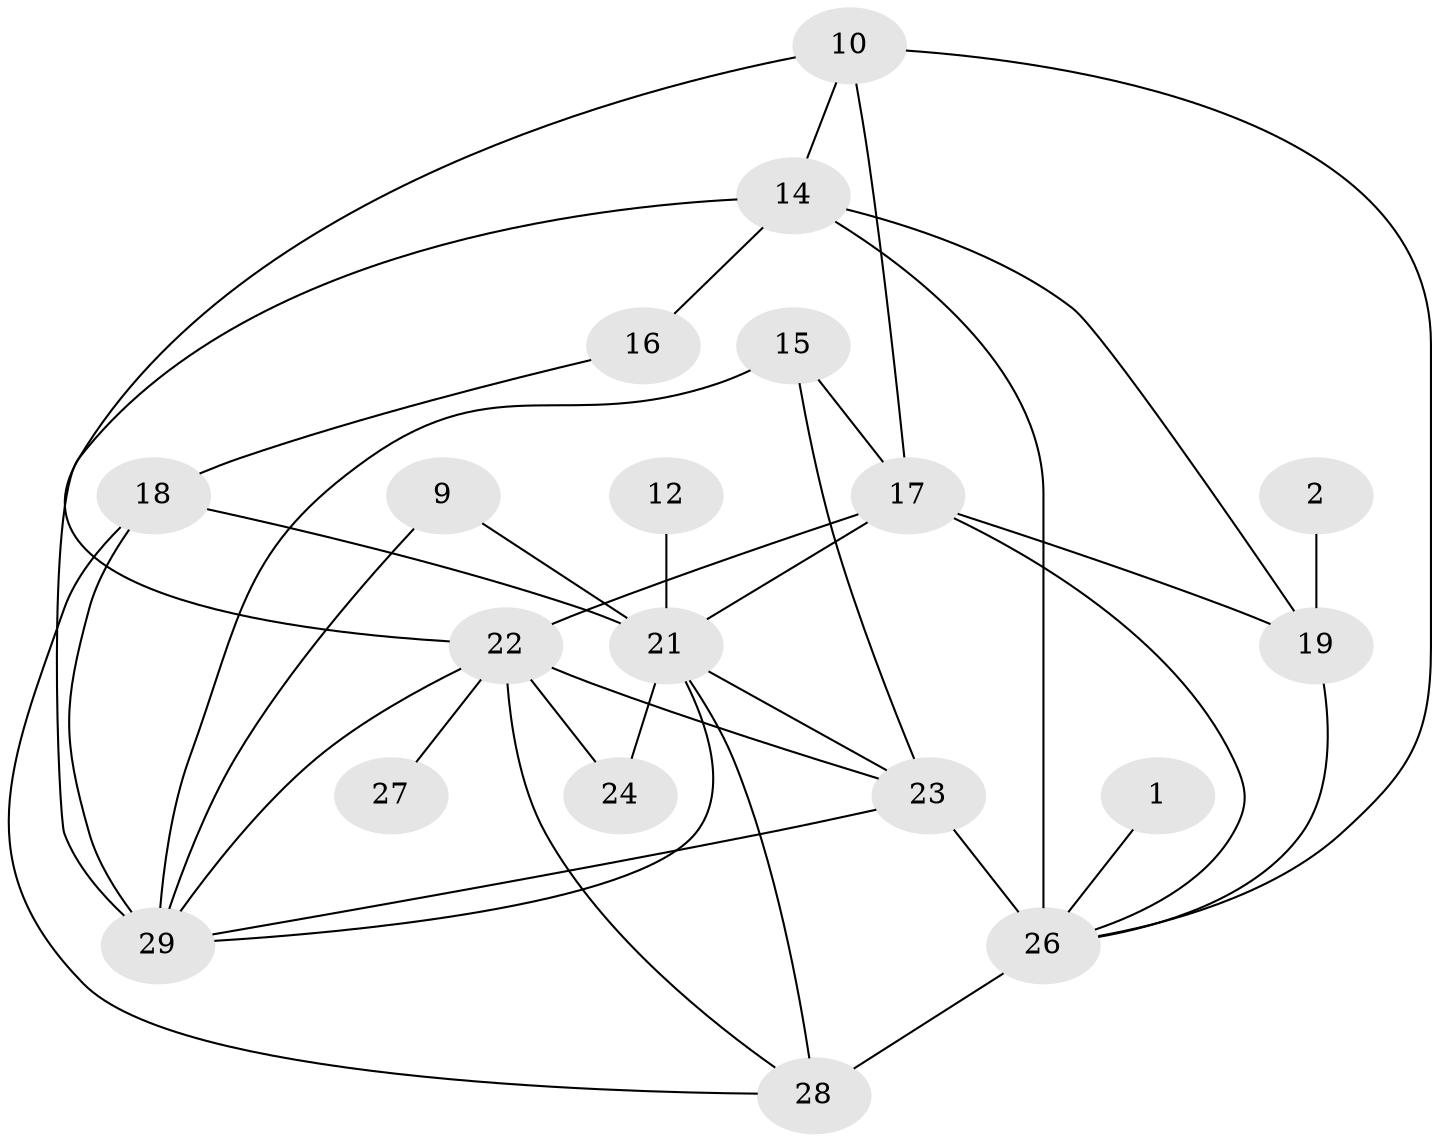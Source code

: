 // original degree distribution, {5: 0.05172413793103448, 2: 0.1896551724137931, 4: 0.1896551724137931, 1: 0.15517241379310345, 3: 0.20689655172413793, 0: 0.15517241379310345, 6: 0.05172413793103448}
// Generated by graph-tools (version 1.1) at 2025/25/03/09/25 03:25:17]
// undirected, 19 vertices, 37 edges
graph export_dot {
graph [start="1"]
  node [color=gray90,style=filled];
  1;
  2;
  9;
  10;
  12;
  14;
  15;
  16;
  17;
  18;
  19;
  21;
  22;
  23;
  24;
  26;
  27;
  28;
  29;
  1 -- 26 [weight=1.0];
  2 -- 19 [weight=1.0];
  9 -- 21 [weight=1.0];
  9 -- 29 [weight=1.0];
  10 -- 14 [weight=1.0];
  10 -- 17 [weight=1.0];
  10 -- 22 [weight=1.0];
  10 -- 26 [weight=1.0];
  12 -- 21 [weight=1.0];
  14 -- 16 [weight=2.0];
  14 -- 19 [weight=2.0];
  14 -- 26 [weight=1.0];
  14 -- 29 [weight=1.0];
  15 -- 17 [weight=1.0];
  15 -- 23 [weight=1.0];
  15 -- 29 [weight=2.0];
  16 -- 18 [weight=1.0];
  17 -- 19 [weight=1.0];
  17 -- 21 [weight=1.0];
  17 -- 22 [weight=1.0];
  17 -- 26 [weight=1.0];
  18 -- 21 [weight=2.0];
  18 -- 28 [weight=1.0];
  18 -- 29 [weight=1.0];
  19 -- 26 [weight=1.0];
  21 -- 23 [weight=1.0];
  21 -- 24 [weight=1.0];
  21 -- 28 [weight=1.0];
  21 -- 29 [weight=1.0];
  22 -- 23 [weight=1.0];
  22 -- 24 [weight=1.0];
  22 -- 27 [weight=1.0];
  22 -- 28 [weight=1.0];
  22 -- 29 [weight=1.0];
  23 -- 26 [weight=2.0];
  23 -- 29 [weight=1.0];
  26 -- 28 [weight=2.0];
}
